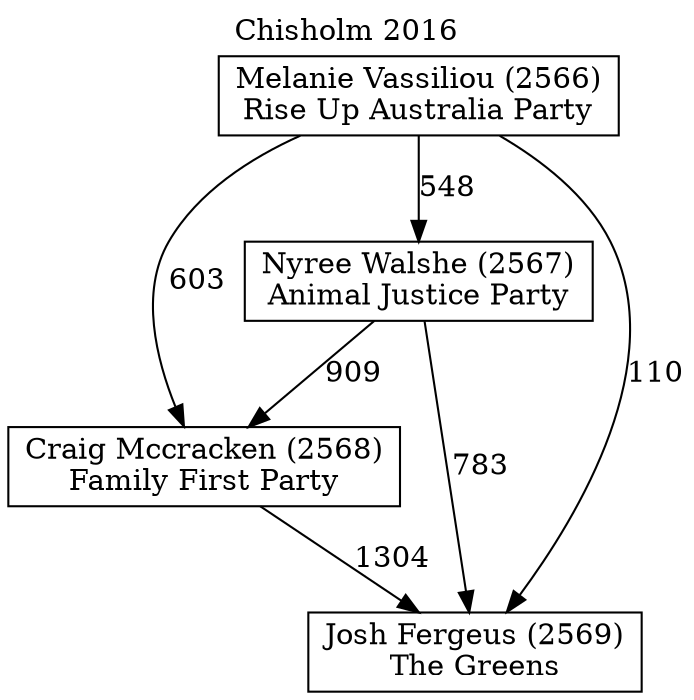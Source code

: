// House preference flow
digraph "Josh Fergeus (2569)_Chisholm_2016" {
	graph [label="Chisholm 2016" labelloc=t mclimit=10]
	node [shape=box]
	"Melanie Vassiliou (2566)" [label="Melanie Vassiliou (2566)
Rise Up Australia Party"]
	"Craig Mccracken (2568)" [label="Craig Mccracken (2568)
Family First Party"]
	"Nyree Walshe (2567)" [label="Nyree Walshe (2567)
Animal Justice Party"]
	"Josh Fergeus (2569)" [label="Josh Fergeus (2569)
The Greens"]
	"Nyree Walshe (2567)" -> "Josh Fergeus (2569)" [label=783]
	"Craig Mccracken (2568)" -> "Josh Fergeus (2569)" [label=1304]
	"Melanie Vassiliou (2566)" -> "Josh Fergeus (2569)" [label=110]
	"Melanie Vassiliou (2566)" -> "Craig Mccracken (2568)" [label=603]
	"Melanie Vassiliou (2566)" -> "Nyree Walshe (2567)" [label=548]
	"Nyree Walshe (2567)" -> "Craig Mccracken (2568)" [label=909]
}
